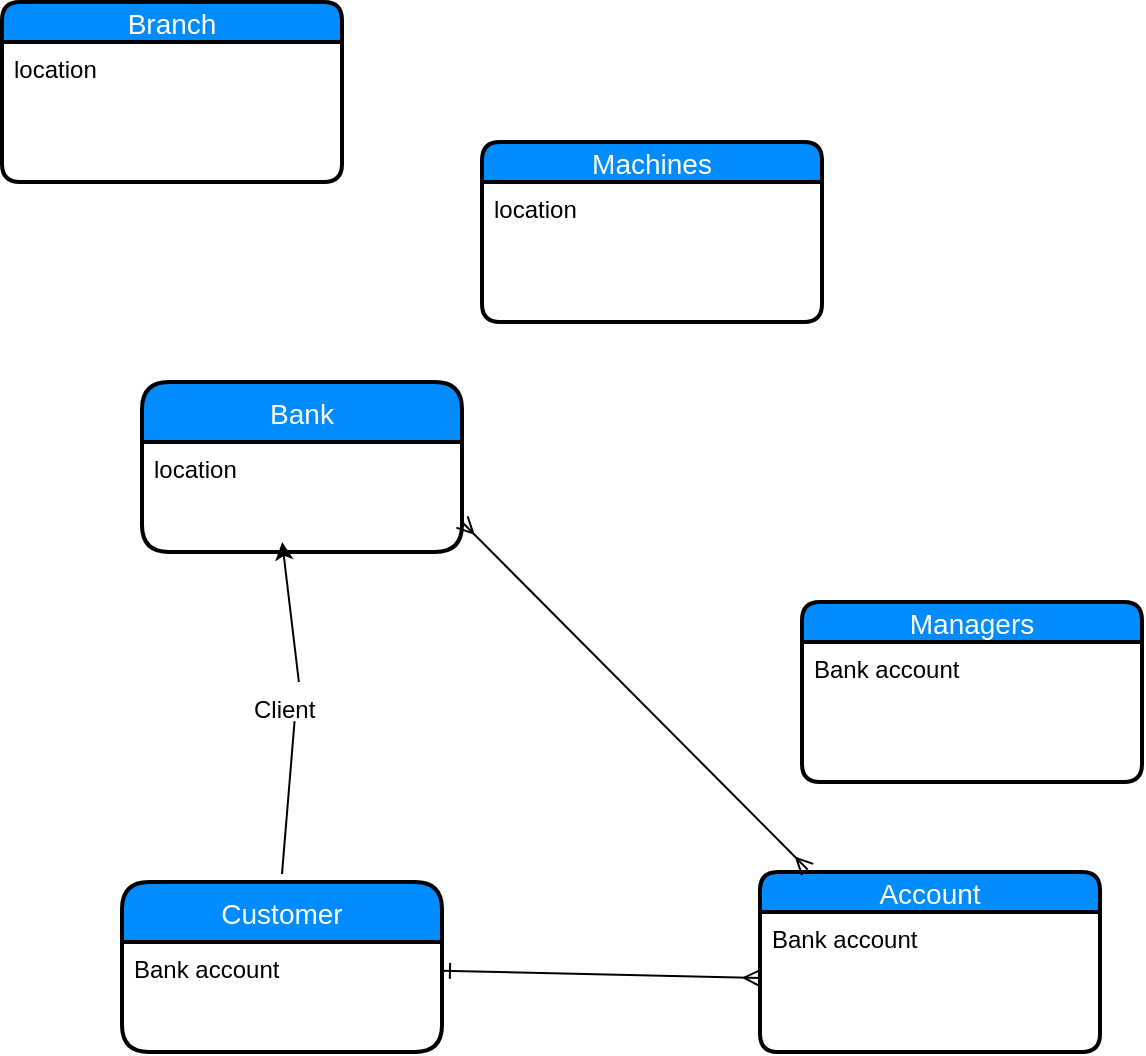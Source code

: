 <mxfile version="14.7.8" type="github">
  <diagram id="C5RBs43oDa-KdzZeNtuy" name="Page-1">
    <mxGraphModel dx="1808" dy="1717" grid="1" gridSize="10" guides="1" tooltips="1" connect="1" arrows="1" fold="1" page="1" pageScale="1" pageWidth="827" pageHeight="1169" math="0" shadow="0">
      <root>
        <mxCell id="WIyWlLk6GJQsqaUBKTNV-0" />
        <mxCell id="WIyWlLk6GJQsqaUBKTNV-1" parent="WIyWlLk6GJQsqaUBKTNV-0" />
        <mxCell id="bqIWzFIGUjrFqrdwkR5o-15" style="rounded=0;orthogonalLoop=1;jettySize=auto;html=1;entryX=0.438;entryY=0.909;entryDx=0;entryDy=0;entryPerimeter=0;startArrow=none;" edge="1" parent="WIyWlLk6GJQsqaUBKTNV-1" source="bqIWzFIGUjrFqrdwkR5o-18" target="bqIWzFIGUjrFqrdwkR5o-3">
          <mxGeometry relative="1" as="geometry" />
        </mxCell>
        <mxCell id="bqIWzFIGUjrFqrdwkR5o-22" style="edgeStyle=none;rounded=0;orthogonalLoop=1;jettySize=auto;html=1;endSize=6;strokeWidth=1;startArrow=ERone;startFill=0;endArrow=ERmany;endFill=0;" edge="1" parent="WIyWlLk6GJQsqaUBKTNV-1" source="bqIWzFIGUjrFqrdwkR5o-0" target="bqIWzFIGUjrFqrdwkR5o-6">
          <mxGeometry relative="1" as="geometry" />
        </mxCell>
        <mxCell id="bqIWzFIGUjrFqrdwkR5o-0" value="Customer" style="swimlane;childLayout=stackLayout;horizontal=1;startSize=30;horizontalStack=0;fillColor=#008cff;fontColor=#FFFFFF;rounded=1;fontSize=14;fontStyle=0;strokeWidth=2;resizeParent=0;resizeLast=1;shadow=0;dashed=0;align=center;" vertex="1" parent="WIyWlLk6GJQsqaUBKTNV-1">
          <mxGeometry x="10" y="330" width="160" height="85" as="geometry" />
        </mxCell>
        <mxCell id="bqIWzFIGUjrFqrdwkR5o-1" value="Bank account" style="align=left;strokeColor=none;fillColor=none;spacingLeft=4;fontSize=12;verticalAlign=top;resizable=0;rotatable=0;part=1;" vertex="1" parent="bqIWzFIGUjrFqrdwkR5o-0">
          <mxGeometry y="30" width="160" height="55" as="geometry" />
        </mxCell>
        <mxCell id="bqIWzFIGUjrFqrdwkR5o-2" value="Bank" style="swimlane;childLayout=stackLayout;horizontal=1;startSize=30;horizontalStack=0;fillColor=#008cff;fontColor=#FFFFFF;rounded=1;fontSize=14;fontStyle=0;strokeWidth=2;resizeParent=0;resizeLast=1;shadow=0;dashed=0;align=center;" vertex="1" parent="WIyWlLk6GJQsqaUBKTNV-1">
          <mxGeometry x="20" y="80" width="160" height="85" as="geometry" />
        </mxCell>
        <mxCell id="bqIWzFIGUjrFqrdwkR5o-3" value="location" style="align=left;strokeColor=none;fillColor=none;spacingLeft=4;fontSize=12;verticalAlign=top;resizable=0;rotatable=0;part=1;" vertex="1" parent="bqIWzFIGUjrFqrdwkR5o-2">
          <mxGeometry y="30" width="160" height="55" as="geometry" />
        </mxCell>
        <mxCell id="bqIWzFIGUjrFqrdwkR5o-5" value="Account" style="swimlane;childLayout=stackLayout;horizontal=1;startSize=20;horizontalStack=0;fillColor=#008cff;fontColor=#FFFFFF;rounded=1;fontSize=14;fontStyle=0;strokeWidth=2;resizeParent=0;resizeLast=1;shadow=0;dashed=0;align=center;" vertex="1" parent="WIyWlLk6GJQsqaUBKTNV-1">
          <mxGeometry x="329" y="325" width="170" height="90" as="geometry" />
        </mxCell>
        <mxCell id="bqIWzFIGUjrFqrdwkR5o-6" value="Bank account" style="align=left;strokeColor=none;fillColor=none;spacingLeft=4;fontSize=12;verticalAlign=top;resizable=0;rotatable=0;part=1;" vertex="1" parent="bqIWzFIGUjrFqrdwkR5o-5">
          <mxGeometry y="20" width="170" height="70" as="geometry" />
        </mxCell>
        <mxCell id="bqIWzFIGUjrFqrdwkR5o-8" value="Managers" style="swimlane;childLayout=stackLayout;horizontal=1;startSize=20;horizontalStack=0;fillColor=#008cff;fontColor=#FFFFFF;rounded=1;fontSize=14;fontStyle=0;strokeWidth=2;resizeParent=0;resizeLast=1;shadow=0;dashed=0;align=center;" vertex="1" parent="WIyWlLk6GJQsqaUBKTNV-1">
          <mxGeometry x="350" y="190" width="170" height="90" as="geometry" />
        </mxCell>
        <mxCell id="bqIWzFIGUjrFqrdwkR5o-9" value="Bank account" style="align=left;strokeColor=none;fillColor=none;spacingLeft=4;fontSize=12;verticalAlign=top;resizable=0;rotatable=0;part=1;" vertex="1" parent="bqIWzFIGUjrFqrdwkR5o-8">
          <mxGeometry y="20" width="170" height="70" as="geometry" />
        </mxCell>
        <mxCell id="bqIWzFIGUjrFqrdwkR5o-10" value="Machines" style="swimlane;childLayout=stackLayout;horizontal=1;startSize=20;horizontalStack=0;fillColor=#008cff;fontColor=#FFFFFF;rounded=1;fontSize=14;fontStyle=0;strokeWidth=2;resizeParent=0;resizeLast=1;shadow=0;dashed=0;align=center;" vertex="1" parent="WIyWlLk6GJQsqaUBKTNV-1">
          <mxGeometry x="190" y="-40" width="170" height="90" as="geometry" />
        </mxCell>
        <mxCell id="bqIWzFIGUjrFqrdwkR5o-11" value="location" style="align=left;strokeColor=none;fillColor=none;spacingLeft=4;fontSize=12;verticalAlign=top;resizable=0;rotatable=0;part=1;" vertex="1" parent="bqIWzFIGUjrFqrdwkR5o-10">
          <mxGeometry y="20" width="170" height="70" as="geometry" />
        </mxCell>
        <mxCell id="bqIWzFIGUjrFqrdwkR5o-13" value="Branch" style="swimlane;childLayout=stackLayout;horizontal=1;startSize=20;horizontalStack=0;fillColor=#008cff;fontColor=#FFFFFF;rounded=1;fontSize=14;fontStyle=0;strokeWidth=2;resizeParent=0;resizeLast=1;shadow=0;dashed=0;align=center;" vertex="1" parent="WIyWlLk6GJQsqaUBKTNV-1">
          <mxGeometry x="-50" y="-110" width="170" height="90" as="geometry" />
        </mxCell>
        <mxCell id="bqIWzFIGUjrFqrdwkR5o-14" value="location" style="align=left;strokeColor=none;fillColor=none;spacingLeft=4;fontSize=12;verticalAlign=top;resizable=0;rotatable=0;part=1;" vertex="1" parent="bqIWzFIGUjrFqrdwkR5o-13">
          <mxGeometry y="20" width="170" height="70" as="geometry" />
        </mxCell>
        <mxCell id="bqIWzFIGUjrFqrdwkR5o-18" value="Client" style="text;strokeColor=none;fillColor=none;align=left;verticalAlign=top;spacingLeft=4;spacingRight=4;overflow=hidden;rotatable=0;points=[[0,0.5],[1,0.5]];portConstraint=eastwest;" vertex="1" parent="WIyWlLk6GJQsqaUBKTNV-1">
          <mxGeometry x="70" y="230" width="60" height="26" as="geometry" />
        </mxCell>
        <mxCell id="bqIWzFIGUjrFqrdwkR5o-20" value="" style="rounded=0;orthogonalLoop=1;jettySize=auto;html=1;entryX=0.438;entryY=0.909;entryDx=0;entryDy=0;entryPerimeter=0;endArrow=none;" edge="1" parent="WIyWlLk6GJQsqaUBKTNV-1">
          <mxGeometry relative="1" as="geometry">
            <mxPoint x="90" y="326" as="sourcePoint" />
            <mxPoint x="96.28" y="249.634" as="targetPoint" />
          </mxGeometry>
        </mxCell>
        <mxCell id="bqIWzFIGUjrFqrdwkR5o-23" value="" style="endArrow=ERmany;html=1;endSize=6;strokeWidth=1;entryX=0.14;entryY=-0.014;entryDx=0;entryDy=0;entryPerimeter=0;startArrow=ERmany;startFill=0;endFill=0;" edge="1" parent="WIyWlLk6GJQsqaUBKTNV-1" target="bqIWzFIGUjrFqrdwkR5o-5">
          <mxGeometry width="50" height="50" relative="1" as="geometry">
            <mxPoint x="180" y="150" as="sourcePoint" />
            <mxPoint x="230" y="100" as="targetPoint" />
          </mxGeometry>
        </mxCell>
      </root>
    </mxGraphModel>
  </diagram>
</mxfile>
